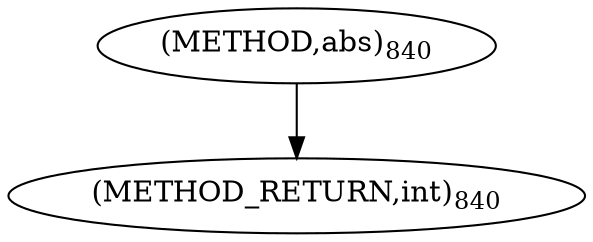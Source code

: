 digraph "abs" {  
"33351" [label = <(METHOD,abs)<SUB>840</SUB>> ]
"33353" [label = <(METHOD_RETURN,int)<SUB>840</SUB>> ]
  "33351" -> "33353" 
}
